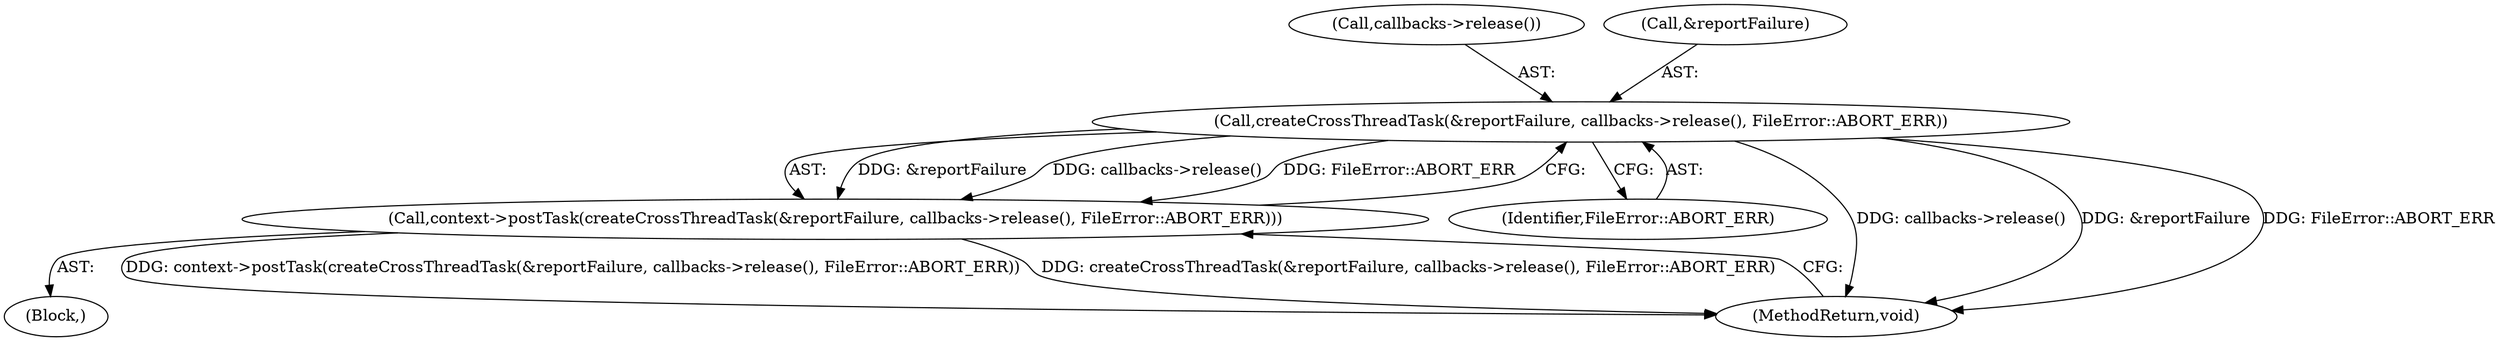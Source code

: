 digraph "0_Chrome_02c8303512ebed345011f7b545e2f418799be2f0_14@API" {
"1000105" [label="(Call,createCrossThreadTask(&reportFailure, callbacks->release(), FileError::ABORT_ERR))"];
"1000104" [label="(Call,context->postTask(createCrossThreadTask(&reportFailure, callbacks->release(), FileError::ABORT_ERR)))"];
"1000108" [label="(Call,callbacks->release())"];
"1000105" [label="(Call,createCrossThreadTask(&reportFailure, callbacks->release(), FileError::ABORT_ERR))"];
"1000104" [label="(Call,context->postTask(createCrossThreadTask(&reportFailure, callbacks->release(), FileError::ABORT_ERR)))"];
"1000103" [label="(Block,)"];
"1000109" [label="(Identifier,FileError::ABORT_ERR)"];
"1000110" [label="(MethodReturn,void)"];
"1000106" [label="(Call,&reportFailure)"];
"1000105" -> "1000104"  [label="AST: "];
"1000105" -> "1000109"  [label="CFG: "];
"1000106" -> "1000105"  [label="AST: "];
"1000108" -> "1000105"  [label="AST: "];
"1000109" -> "1000105"  [label="AST: "];
"1000104" -> "1000105"  [label="CFG: "];
"1000105" -> "1000110"  [label="DDG: callbacks->release()"];
"1000105" -> "1000110"  [label="DDG: &reportFailure"];
"1000105" -> "1000110"  [label="DDG: FileError::ABORT_ERR"];
"1000105" -> "1000104"  [label="DDG: &reportFailure"];
"1000105" -> "1000104"  [label="DDG: callbacks->release()"];
"1000105" -> "1000104"  [label="DDG: FileError::ABORT_ERR"];
"1000104" -> "1000103"  [label="AST: "];
"1000110" -> "1000104"  [label="CFG: "];
"1000104" -> "1000110"  [label="DDG: context->postTask(createCrossThreadTask(&reportFailure, callbacks->release(), FileError::ABORT_ERR))"];
"1000104" -> "1000110"  [label="DDG: createCrossThreadTask(&reportFailure, callbacks->release(), FileError::ABORT_ERR)"];
}
